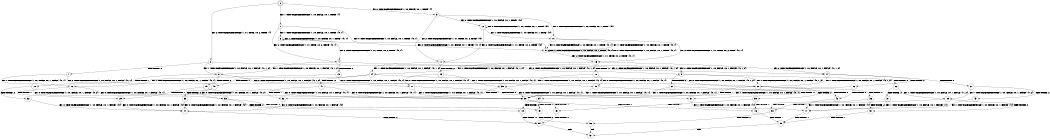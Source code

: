 digraph BCG {
size = "7, 10.5";
center = TRUE;
node [shape = circle];
0 [peripheries = 2];
0 -> 1 [label = "EX !1 !ATOMIC_EXCH_BRANCH (1, +0, FALSE, +0, 1, TRUE) !{}"];
0 -> 2 [label = "EX !2 !ATOMIC_EXCH_BRANCH (1, +1, TRUE, +0, 2, TRUE) !{}"];
0 -> 3 [label = "EX !0 !ATOMIC_EXCH_BRANCH (1, +0, FALSE, +0, 1, TRUE) !{}"];
1 -> 4 [label = "EX !2 !ATOMIC_EXCH_BRANCH (1, +1, TRUE, +0, 2, TRUE) !{0, 1}"];
1 -> 5 [label = "EX !0 !ATOMIC_EXCH_BRANCH (1, +0, FALSE, +0, 1, TRUE) !{0, 1}"];
1 -> 6 [label = "EX !1 !ATOMIC_EXCH_BRANCH (1, +0, FALSE, +0, 1, TRUE) !{0, 1}"];
2 -> 7 [label = "TERMINATE !2"];
2 -> 8 [label = "EX !1 !ATOMIC_EXCH_BRANCH (1, +0, FALSE, +0, 1, FALSE) !{0, 1, 2}"];
2 -> 9 [label = "EX !0 !ATOMIC_EXCH_BRANCH (1, +0, FALSE, +0, 1, FALSE) !{0, 1, 2}"];
3 -> 10 [label = "EX !1 !ATOMIC_EXCH_BRANCH (1, +0, FALSE, +0, 1, TRUE) !{0}"];
3 -> 11 [label = "EX !2 !ATOMIC_EXCH_BRANCH (1, +1, TRUE, +0, 2, TRUE) !{0}"];
3 -> 12 [label = "EX !0 !ATOMIC_EXCH_BRANCH (1, +0, FALSE, +0, 1, TRUE) !{0}"];
4 -> 13 [label = "TERMINATE !2"];
4 -> 14 [label = "EX !0 !ATOMIC_EXCH_BRANCH (1, +0, FALSE, +0, 1, FALSE) !{0, 1, 2}"];
4 -> 8 [label = "EX !1 !ATOMIC_EXCH_BRANCH (1, +0, FALSE, +0, 1, FALSE) !{0, 1, 2}"];
5 -> 15 [label = "EX !2 !ATOMIC_EXCH_BRANCH (1, +1, TRUE, +0, 2, TRUE) !{0, 1}"];
5 -> 5 [label = "EX !1 !ATOMIC_EXCH_BRANCH (1, +0, FALSE, +0, 1, TRUE) !{0, 1}"];
5 -> 5 [label = "EX !0 !ATOMIC_EXCH_BRANCH (1, +0, FALSE, +0, 1, TRUE) !{0, 1}"];
6 -> 4 [label = "EX !2 !ATOMIC_EXCH_BRANCH (1, +1, TRUE, +0, 2, TRUE) !{0, 1}"];
6 -> 5 [label = "EX !0 !ATOMIC_EXCH_BRANCH (1, +0, FALSE, +0, 1, TRUE) !{0, 1}"];
6 -> 6 [label = "EX !1 !ATOMIC_EXCH_BRANCH (1, +0, FALSE, +0, 1, TRUE) !{0, 1}"];
7 -> 16 [label = "EX !1 !ATOMIC_EXCH_BRANCH (1, +0, FALSE, +0, 1, FALSE) !{0, 1}"];
7 -> 17 [label = "EX !0 !ATOMIC_EXCH_BRANCH (1, +0, FALSE, +0, 1, FALSE) !{0, 1}"];
8 -> 18 [label = "TERMINATE !1"];
8 -> 19 [label = "TERMINATE !2"];
8 -> 20 [label = "EX !0 !ATOMIC_EXCH_BRANCH (1, +0, FALSE, +0, 1, FALSE) !{0, 1, 2}"];
9 -> 21 [label = "TERMINATE !2"];
9 -> 22 [label = "TERMINATE !0"];
9 -> 20 [label = "EX !1 !ATOMIC_EXCH_BRANCH (1, +0, FALSE, +0, 1, FALSE) !{0, 1, 2}"];
10 -> 15 [label = "EX !2 !ATOMIC_EXCH_BRANCH (1, +1, TRUE, +0, 2, TRUE) !{0, 1}"];
10 -> 5 [label = "EX !1 !ATOMIC_EXCH_BRANCH (1, +0, FALSE, +0, 1, TRUE) !{0, 1}"];
10 -> 5 [label = "EX !0 !ATOMIC_EXCH_BRANCH (1, +0, FALSE, +0, 1, TRUE) !{0, 1}"];
11 -> 23 [label = "TERMINATE !2"];
11 -> 24 [label = "EX !1 !ATOMIC_EXCH_BRANCH (1, +0, FALSE, +0, 1, FALSE) !{0, 1, 2}"];
11 -> 9 [label = "EX !0 !ATOMIC_EXCH_BRANCH (1, +0, FALSE, +0, 1, FALSE) !{0, 1, 2}"];
12 -> 10 [label = "EX !1 !ATOMIC_EXCH_BRANCH (1, +0, FALSE, +0, 1, TRUE) !{0}"];
12 -> 11 [label = "EX !2 !ATOMIC_EXCH_BRANCH (1, +1, TRUE, +0, 2, TRUE) !{0}"];
12 -> 12 [label = "EX !0 !ATOMIC_EXCH_BRANCH (1, +0, FALSE, +0, 1, TRUE) !{0}"];
13 -> 25 [label = "EX !0 !ATOMIC_EXCH_BRANCH (1, +0, FALSE, +0, 1, FALSE) !{0, 1}"];
13 -> 16 [label = "EX !1 !ATOMIC_EXCH_BRANCH (1, +0, FALSE, +0, 1, FALSE) !{0, 1}"];
14 -> 26 [label = "TERMINATE !2"];
14 -> 27 [label = "TERMINATE !0"];
14 -> 20 [label = "EX !1 !ATOMIC_EXCH_BRANCH (1, +0, FALSE, +0, 1, FALSE) !{0, 1, 2}"];
15 -> 28 [label = "TERMINATE !2"];
15 -> 24 [label = "EX !1 !ATOMIC_EXCH_BRANCH (1, +0, FALSE, +0, 1, FALSE) !{0, 1, 2}"];
15 -> 14 [label = "EX !0 !ATOMIC_EXCH_BRANCH (1, +0, FALSE, +0, 1, FALSE) !{0, 1, 2}"];
16 -> 29 [label = "TERMINATE !1"];
16 -> 30 [label = "EX !0 !ATOMIC_EXCH_BRANCH (1, +0, FALSE, +0, 1, FALSE) !{0, 1}"];
17 -> 31 [label = "TERMINATE !0"];
17 -> 30 [label = "EX !1 !ATOMIC_EXCH_BRANCH (1, +0, FALSE, +0, 1, FALSE) !{0, 1}"];
18 -> 32 [label = "TERMINATE !2"];
18 -> 33 [label = "EX !0 !ATOMIC_EXCH_BRANCH (1, +0, FALSE, +0, 1, FALSE) !{0, 2}"];
19 -> 29 [label = "TERMINATE !1"];
19 -> 30 [label = "EX !0 !ATOMIC_EXCH_BRANCH (1, +0, FALSE, +0, 1, FALSE) !{0, 1}"];
20 -> 34 [label = "TERMINATE !1"];
20 -> 35 [label = "TERMINATE !2"];
20 -> 36 [label = "TERMINATE !0"];
21 -> 31 [label = "TERMINATE !0"];
21 -> 30 [label = "EX !1 !ATOMIC_EXCH_BRANCH (1, +0, FALSE, +0, 1, FALSE) !{0, 1}"];
22 -> 37 [label = "TERMINATE !2"];
22 -> 38 [label = "EX !1 !ATOMIC_EXCH_BRANCH (1, +0, FALSE, +0, 1, FALSE) !{1, 2}"];
23 -> 39 [label = "EX !1 !ATOMIC_EXCH_BRANCH (1, +0, FALSE, +0, 1, FALSE) !{0, 1}"];
23 -> 17 [label = "EX !0 !ATOMIC_EXCH_BRANCH (1, +0, FALSE, +0, 1, FALSE) !{0, 1}"];
24 -> 40 [label = "TERMINATE !1"];
24 -> 41 [label = "TERMINATE !2"];
24 -> 20 [label = "EX !0 !ATOMIC_EXCH_BRANCH (1, +0, FALSE, +0, 1, FALSE) !{0, 1, 2}"];
25 -> 42 [label = "TERMINATE !0"];
25 -> 30 [label = "EX !1 !ATOMIC_EXCH_BRANCH (1, +0, FALSE, +0, 1, FALSE) !{0, 1}"];
26 -> 42 [label = "TERMINATE !0"];
26 -> 30 [label = "EX !1 !ATOMIC_EXCH_BRANCH (1, +0, FALSE, +0, 1, FALSE) !{0, 1}"];
27 -> 43 [label = "TERMINATE !2"];
27 -> 38 [label = "EX !1 !ATOMIC_EXCH_BRANCH (1, +0, FALSE, +0, 1, FALSE) !{1, 2}"];
28 -> 39 [label = "EX !1 !ATOMIC_EXCH_BRANCH (1, +0, FALSE, +0, 1, FALSE) !{0, 1}"];
28 -> 25 [label = "EX !0 !ATOMIC_EXCH_BRANCH (1, +0, FALSE, +0, 1, FALSE) !{0, 1}"];
29 -> 44 [label = "EX !0 !ATOMIC_EXCH_BRANCH (1, +0, FALSE, +0, 1, FALSE) !{0}"];
30 -> 45 [label = "TERMINATE !1"];
30 -> 46 [label = "TERMINATE !0"];
31 -> 47 [label = "EX !1 !ATOMIC_EXCH_BRANCH (1, +0, FALSE, +0, 1, FALSE) !{1}"];
32 -> 44 [label = "EX !0 !ATOMIC_EXCH_BRANCH (1, +0, FALSE, +0, 1, FALSE) !{0}"];
33 -> 48 [label = "TERMINATE !2"];
33 -> 49 [label = "TERMINATE !0"];
34 -> 48 [label = "TERMINATE !2"];
34 -> 49 [label = "TERMINATE !0"];
35 -> 45 [label = "TERMINATE !1"];
35 -> 46 [label = "TERMINATE !0"];
36 -> 50 [label = "TERMINATE !1"];
36 -> 51 [label = "TERMINATE !2"];
37 -> 47 [label = "EX !1 !ATOMIC_EXCH_BRANCH (1, +0, FALSE, +0, 1, FALSE) !{1}"];
38 -> 50 [label = "TERMINATE !1"];
38 -> 51 [label = "TERMINATE !2"];
39 -> 52 [label = "TERMINATE !1"];
39 -> 30 [label = "EX !0 !ATOMIC_EXCH_BRANCH (1, +0, FALSE, +0, 1, FALSE) !{0, 1}"];
40 -> 53 [label = "TERMINATE !2"];
40 -> 33 [label = "EX !0 !ATOMIC_EXCH_BRANCH (1, +0, FALSE, +0, 1, FALSE) !{0, 2}"];
41 -> 52 [label = "TERMINATE !1"];
41 -> 30 [label = "EX !0 !ATOMIC_EXCH_BRANCH (1, +0, FALSE, +0, 1, FALSE) !{0, 1}"];
42 -> 47 [label = "EX !1 !ATOMIC_EXCH_BRANCH (1, +0, FALSE, +0, 1, FALSE) !{1}"];
43 -> 47 [label = "EX !1 !ATOMIC_EXCH_BRANCH (1, +0, FALSE, +0, 1, FALSE) !{1}"];
44 -> 54 [label = "TERMINATE !0"];
45 -> 54 [label = "TERMINATE !0"];
46 -> 55 [label = "TERMINATE !1"];
47 -> 55 [label = "TERMINATE !1"];
48 -> 54 [label = "TERMINATE !0"];
49 -> 56 [label = "TERMINATE !2"];
50 -> 56 [label = "TERMINATE !2"];
51 -> 55 [label = "TERMINATE !1"];
52 -> 44 [label = "EX !0 !ATOMIC_EXCH_BRANCH (1, +0, FALSE, +0, 1, FALSE) !{0}"];
53 -> 44 [label = "EX !0 !ATOMIC_EXCH_BRANCH (1, +0, FALSE, +0, 1, FALSE) !{0}"];
54 -> 57 [label = "exit"];
55 -> 57 [label = "exit"];
56 -> 57 [label = "exit"];
}
